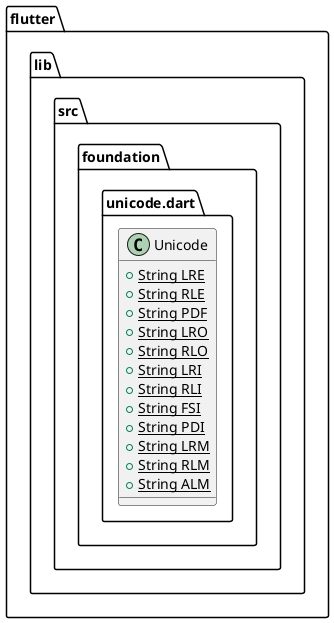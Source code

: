 @startuml
set namespaceSeparator ::

class "flutter::lib::src::foundation::unicode.dart::Unicode" {
  {static} +String LRE
  {static} +String RLE
  {static} +String PDF
  {static} +String LRO
  {static} +String RLO
  {static} +String LRI
  {static} +String RLI
  {static} +String FSI
  {static} +String PDI
  {static} +String LRM
  {static} +String RLM
  {static} +String ALM
}


@enduml